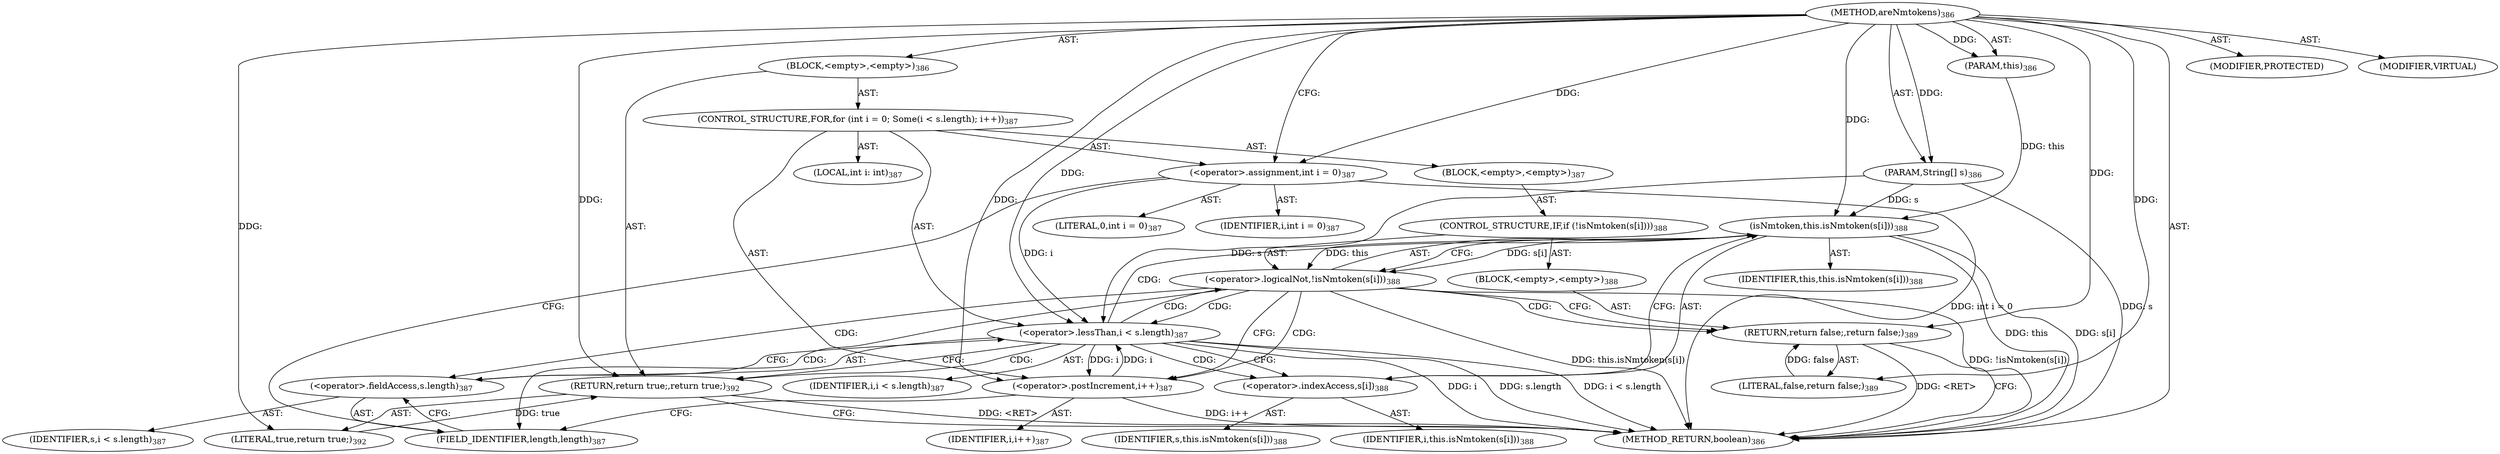 digraph "areNmtokens" {  
"111669149702" [label = <(METHOD,areNmtokens)<SUB>386</SUB>> ]
"115964116995" [label = <(PARAM,this)<SUB>386</SUB>> ]
"115964117008" [label = <(PARAM,String[] s)<SUB>386</SUB>> ]
"25769803833" [label = <(BLOCK,&lt;empty&gt;,&lt;empty&gt;)<SUB>386</SUB>> ]
"47244640303" [label = <(CONTROL_STRUCTURE,FOR,for (int i = 0; Some(i &lt; s.length); i++))<SUB>387</SUB>> ]
"94489280542" [label = <(LOCAL,int i: int)<SUB>387</SUB>> ]
"30064771366" [label = <(&lt;operator&gt;.assignment,int i = 0)<SUB>387</SUB>> ]
"68719476991" [label = <(IDENTIFIER,i,int i = 0)<SUB>387</SUB>> ]
"90194313305" [label = <(LITERAL,0,int i = 0)<SUB>387</SUB>> ]
"30064771367" [label = <(&lt;operator&gt;.lessThan,i &lt; s.length)<SUB>387</SUB>> ]
"68719476992" [label = <(IDENTIFIER,i,i &lt; s.length)<SUB>387</SUB>> ]
"30064771368" [label = <(&lt;operator&gt;.fieldAccess,s.length)<SUB>387</SUB>> ]
"68719476993" [label = <(IDENTIFIER,s,i &lt; s.length)<SUB>387</SUB>> ]
"55834574881" [label = <(FIELD_IDENTIFIER,length,length)<SUB>387</SUB>> ]
"30064771369" [label = <(&lt;operator&gt;.postIncrement,i++)<SUB>387</SUB>> ]
"68719476994" [label = <(IDENTIFIER,i,i++)<SUB>387</SUB>> ]
"25769803834" [label = <(BLOCK,&lt;empty&gt;,&lt;empty&gt;)<SUB>387</SUB>> ]
"47244640304" [label = <(CONTROL_STRUCTURE,IF,if (!isNmtoken(s[i])))<SUB>388</SUB>> ]
"30064771370" [label = <(&lt;operator&gt;.logicalNot,!isNmtoken(s[i]))<SUB>388</SUB>> ]
"30064771371" [label = <(isNmtoken,this.isNmtoken(s[i]))<SUB>388</SUB>> ]
"68719476751" [label = <(IDENTIFIER,this,this.isNmtoken(s[i]))<SUB>388</SUB>> ]
"30064771372" [label = <(&lt;operator&gt;.indexAccess,s[i])<SUB>388</SUB>> ]
"68719476995" [label = <(IDENTIFIER,s,this.isNmtoken(s[i]))<SUB>388</SUB>> ]
"68719476996" [label = <(IDENTIFIER,i,this.isNmtoken(s[i]))<SUB>388</SUB>> ]
"25769803835" [label = <(BLOCK,&lt;empty&gt;,&lt;empty&gt;)<SUB>388</SUB>> ]
"146028888069" [label = <(RETURN,return false;,return false;)<SUB>389</SUB>> ]
"90194313306" [label = <(LITERAL,false,return false;)<SUB>389</SUB>> ]
"146028888070" [label = <(RETURN,return true;,return true;)<SUB>392</SUB>> ]
"90194313307" [label = <(LITERAL,true,return true;)<SUB>392</SUB>> ]
"133143986197" [label = <(MODIFIER,PROTECTED)> ]
"133143986198" [label = <(MODIFIER,VIRTUAL)> ]
"128849018886" [label = <(METHOD_RETURN,boolean)<SUB>386</SUB>> ]
  "111669149702" -> "115964116995"  [ label = "AST: "] 
  "111669149702" -> "115964117008"  [ label = "AST: "] 
  "111669149702" -> "25769803833"  [ label = "AST: "] 
  "111669149702" -> "133143986197"  [ label = "AST: "] 
  "111669149702" -> "133143986198"  [ label = "AST: "] 
  "111669149702" -> "128849018886"  [ label = "AST: "] 
  "25769803833" -> "47244640303"  [ label = "AST: "] 
  "25769803833" -> "146028888070"  [ label = "AST: "] 
  "47244640303" -> "94489280542"  [ label = "AST: "] 
  "47244640303" -> "30064771366"  [ label = "AST: "] 
  "47244640303" -> "30064771367"  [ label = "AST: "] 
  "47244640303" -> "30064771369"  [ label = "AST: "] 
  "47244640303" -> "25769803834"  [ label = "AST: "] 
  "30064771366" -> "68719476991"  [ label = "AST: "] 
  "30064771366" -> "90194313305"  [ label = "AST: "] 
  "30064771367" -> "68719476992"  [ label = "AST: "] 
  "30064771367" -> "30064771368"  [ label = "AST: "] 
  "30064771368" -> "68719476993"  [ label = "AST: "] 
  "30064771368" -> "55834574881"  [ label = "AST: "] 
  "30064771369" -> "68719476994"  [ label = "AST: "] 
  "25769803834" -> "47244640304"  [ label = "AST: "] 
  "47244640304" -> "30064771370"  [ label = "AST: "] 
  "47244640304" -> "25769803835"  [ label = "AST: "] 
  "30064771370" -> "30064771371"  [ label = "AST: "] 
  "30064771371" -> "68719476751"  [ label = "AST: "] 
  "30064771371" -> "30064771372"  [ label = "AST: "] 
  "30064771372" -> "68719476995"  [ label = "AST: "] 
  "30064771372" -> "68719476996"  [ label = "AST: "] 
  "25769803835" -> "146028888069"  [ label = "AST: "] 
  "146028888069" -> "90194313306"  [ label = "AST: "] 
  "146028888070" -> "90194313307"  [ label = "AST: "] 
  "146028888070" -> "128849018886"  [ label = "CFG: "] 
  "30064771366" -> "55834574881"  [ label = "CFG: "] 
  "30064771367" -> "30064771372"  [ label = "CFG: "] 
  "30064771367" -> "146028888070"  [ label = "CFG: "] 
  "30064771369" -> "55834574881"  [ label = "CFG: "] 
  "30064771368" -> "30064771367"  [ label = "CFG: "] 
  "55834574881" -> "30064771368"  [ label = "CFG: "] 
  "30064771370" -> "146028888069"  [ label = "CFG: "] 
  "30064771370" -> "30064771369"  [ label = "CFG: "] 
  "30064771371" -> "30064771370"  [ label = "CFG: "] 
  "146028888069" -> "128849018886"  [ label = "CFG: "] 
  "30064771372" -> "30064771371"  [ label = "CFG: "] 
  "111669149702" -> "30064771366"  [ label = "CFG: "] 
  "146028888070" -> "128849018886"  [ label = "DDG: &lt;RET&gt;"] 
  "146028888069" -> "128849018886"  [ label = "DDG: &lt;RET&gt;"] 
  "115964117008" -> "128849018886"  [ label = "DDG: s"] 
  "30064771366" -> "128849018886"  [ label = "DDG: int i = 0"] 
  "30064771367" -> "128849018886"  [ label = "DDG: i"] 
  "30064771367" -> "128849018886"  [ label = "DDG: s.length"] 
  "30064771367" -> "128849018886"  [ label = "DDG: i &lt; s.length"] 
  "30064771371" -> "128849018886"  [ label = "DDG: this"] 
  "30064771371" -> "128849018886"  [ label = "DDG: s[i]"] 
  "30064771370" -> "128849018886"  [ label = "DDG: this.isNmtoken(s[i])"] 
  "30064771370" -> "128849018886"  [ label = "DDG: !isNmtoken(s[i])"] 
  "30064771369" -> "128849018886"  [ label = "DDG: i++"] 
  "111669149702" -> "115964116995"  [ label = "DDG: "] 
  "111669149702" -> "115964117008"  [ label = "DDG: "] 
  "90194313307" -> "146028888070"  [ label = "DDG: true"] 
  "111669149702" -> "146028888070"  [ label = "DDG: "] 
  "111669149702" -> "30064771366"  [ label = "DDG: "] 
  "111669149702" -> "90194313307"  [ label = "DDG: "] 
  "30064771366" -> "30064771367"  [ label = "DDG: i"] 
  "30064771369" -> "30064771367"  [ label = "DDG: i"] 
  "111669149702" -> "30064771367"  [ label = "DDG: "] 
  "115964117008" -> "30064771367"  [ label = "DDG: s"] 
  "30064771367" -> "30064771369"  [ label = "DDG: i"] 
  "111669149702" -> "30064771369"  [ label = "DDG: "] 
  "30064771371" -> "30064771370"  [ label = "DDG: this"] 
  "30064771371" -> "30064771370"  [ label = "DDG: s[i]"] 
  "90194313306" -> "146028888069"  [ label = "DDG: false"] 
  "111669149702" -> "146028888069"  [ label = "DDG: "] 
  "115964116995" -> "30064771371"  [ label = "DDG: this"] 
  "111669149702" -> "30064771371"  [ label = "DDG: "] 
  "115964117008" -> "30064771371"  [ label = "DDG: s"] 
  "111669149702" -> "90194313306"  [ label = "DDG: "] 
  "30064771367" -> "30064771372"  [ label = "CDG: "] 
  "30064771367" -> "30064771370"  [ label = "CDG: "] 
  "30064771367" -> "30064771371"  [ label = "CDG: "] 
  "30064771367" -> "146028888070"  [ label = "CDG: "] 
  "30064771370" -> "55834574881"  [ label = "CDG: "] 
  "30064771370" -> "30064771368"  [ label = "CDG: "] 
  "30064771370" -> "30064771369"  [ label = "CDG: "] 
  "30064771370" -> "30064771367"  [ label = "CDG: "] 
  "30064771370" -> "146028888069"  [ label = "CDG: "] 
}
